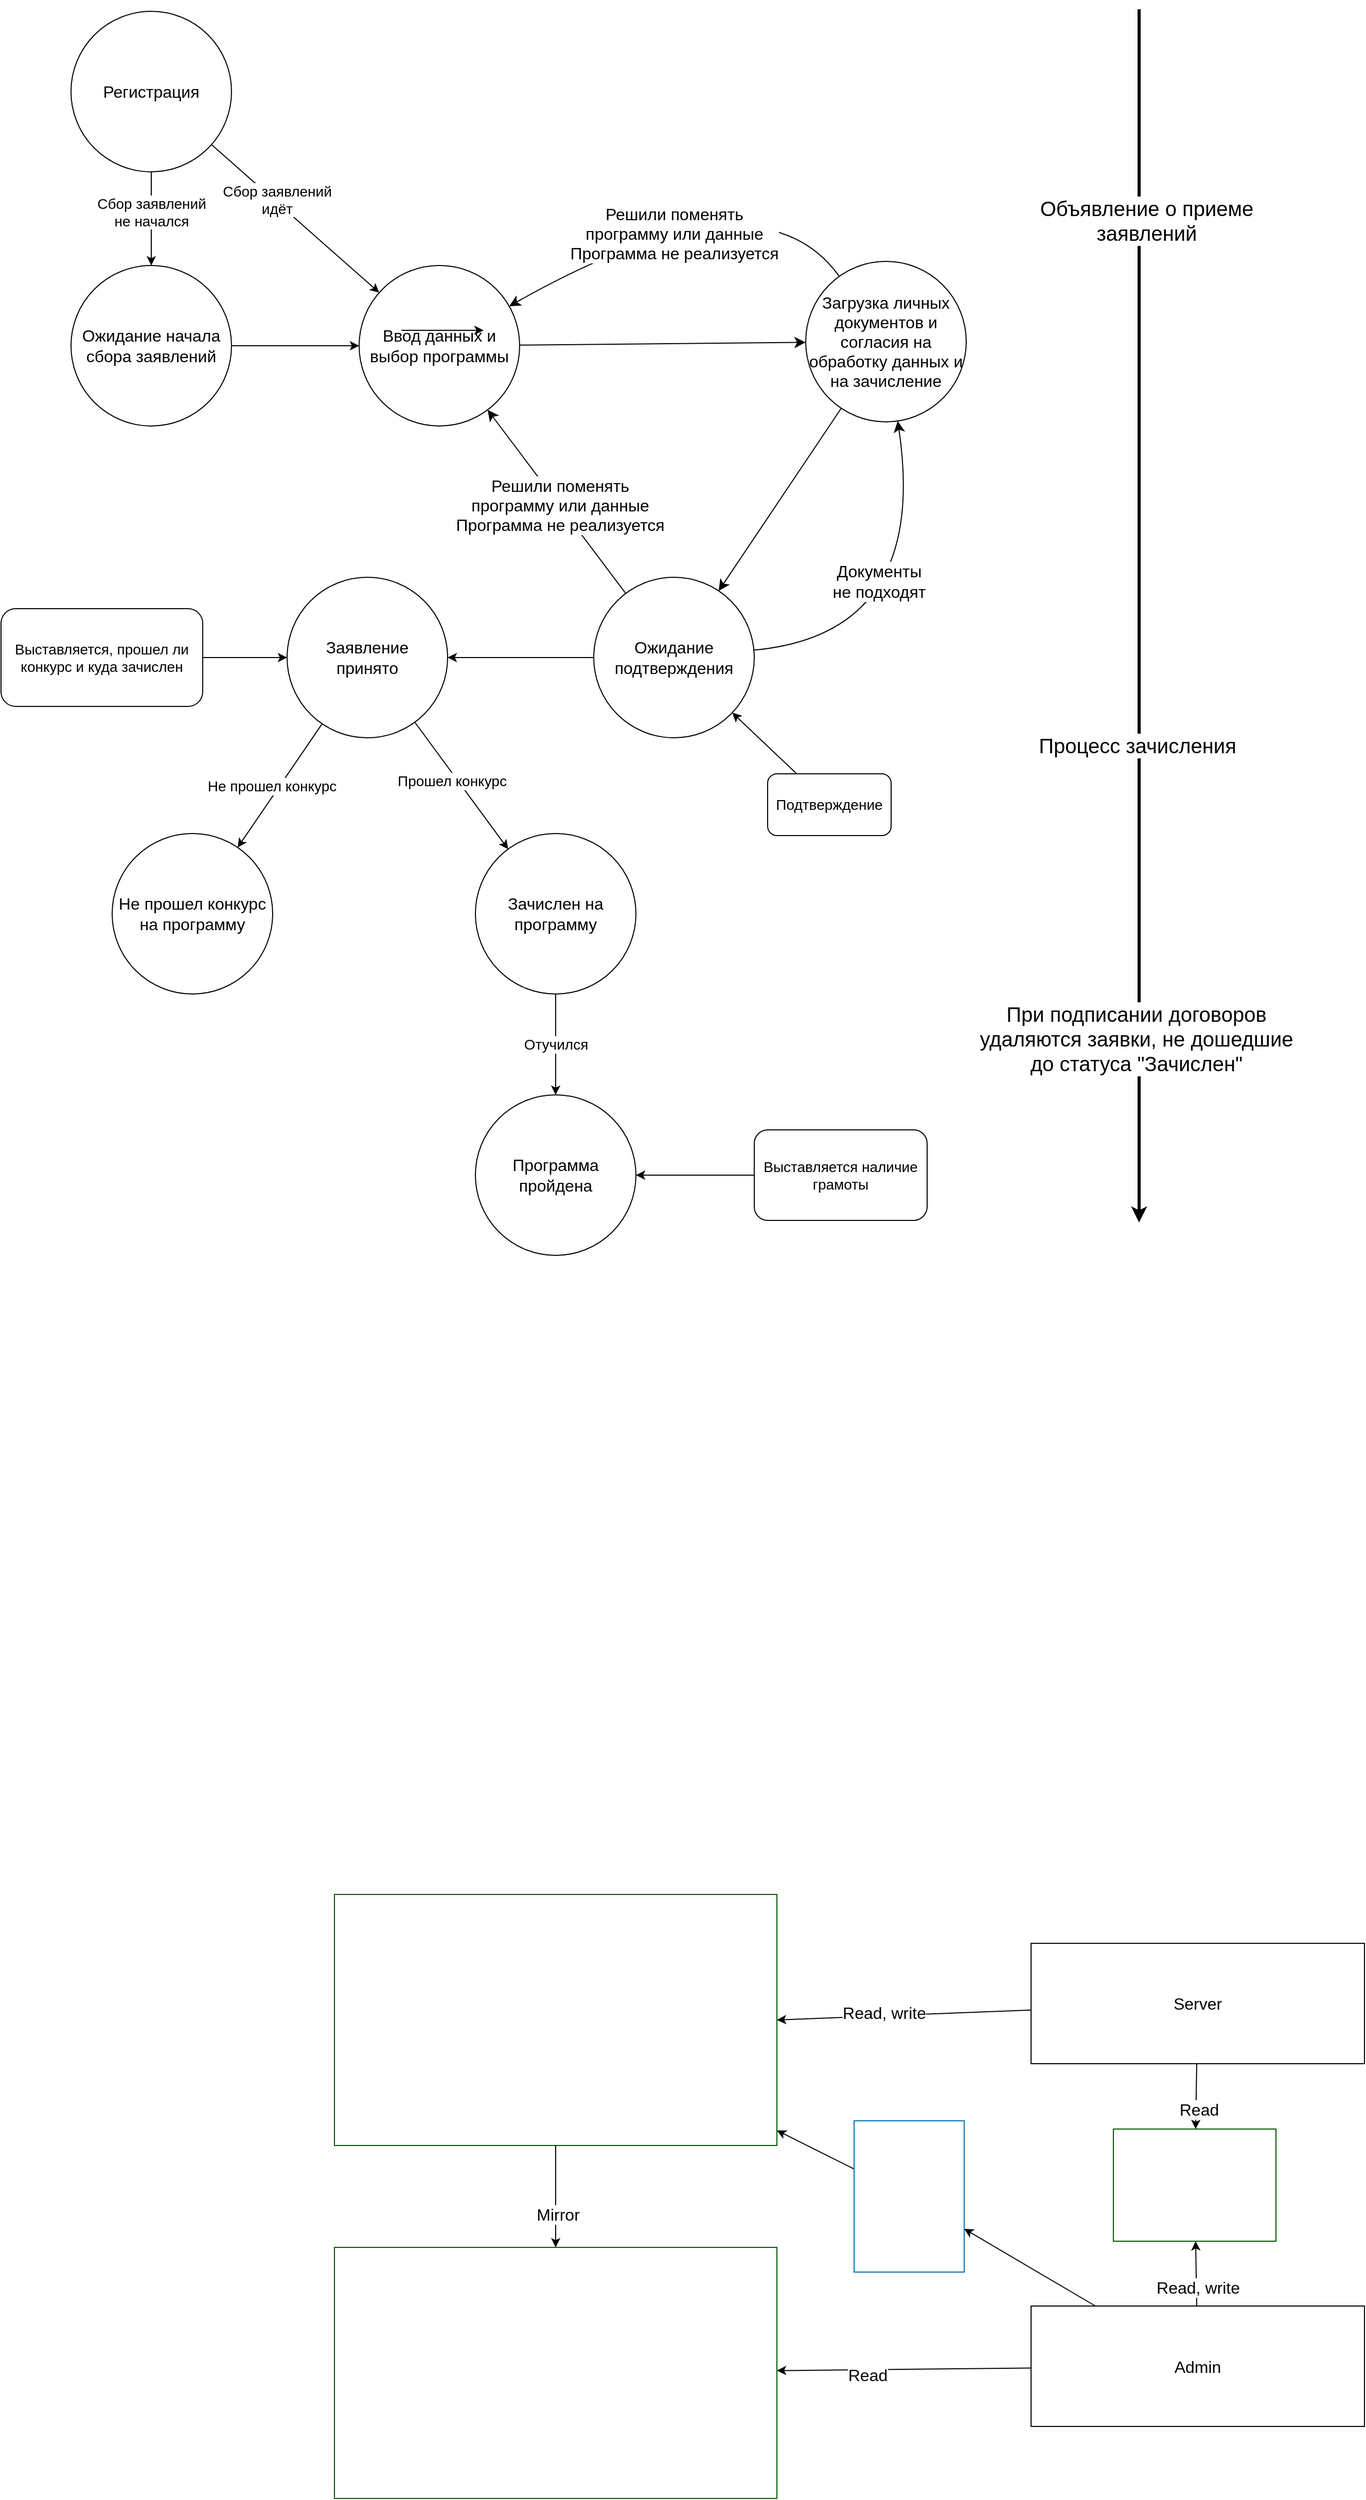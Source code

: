 <mxfile>
    <diagram name="Page-1" id="ueudMttdfkXRUOUWZ84N">
        <mxGraphModel dx="1161" dy="662" grid="0" gridSize="10" guides="1" tooltips="1" connect="1" arrows="1" fold="1" page="0" pageScale="1" pageWidth="827" pageHeight="1169" math="0" shadow="0">
            <root>
                <mxCell id="0"/>
                <mxCell id="1" parent="0"/>
                <mxCell id="8" value="" style="edgeStyle=none;html=1;fontColor=#636363;" parent="1" source="43LiqmM4n7OlOn9uRI8I-2" target="7" edge="1">
                    <mxGeometry relative="1" as="geometry"/>
                </mxCell>
                <mxCell id="11" value="Сбор заявлений&lt;br style=&quot;font-size: 14px;&quot;&gt;не начался" style="edgeLabel;html=1;align=center;verticalAlign=middle;resizable=0;points=[];fontColor=#000000;fontSize=14;" parent="8" vertex="1" connectable="0">
                    <mxGeometry x="-0.4" y="-1" relative="1" as="geometry">
                        <mxPoint x="1" y="11" as="offset"/>
                    </mxGeometry>
                </mxCell>
                <mxCell id="10" value="" style="edgeStyle=none;html=1;fontColor=#000000;" parent="1" source="43LiqmM4n7OlOn9uRI8I-2" target="43LiqmM4n7OlOn9uRI8I-8" edge="1">
                    <mxGeometry relative="1" as="geometry"/>
                </mxCell>
                <mxCell id="13" value="Сбор заявлений&lt;br style=&quot;border-color: var(--border-color); font-size: 14px;&quot;&gt;идёт" style="edgeLabel;html=1;align=center;verticalAlign=middle;resizable=0;points=[];fontColor=#000000;fontSize=14;" parent="10" vertex="1" connectable="0">
                    <mxGeometry x="-0.245" y="2" relative="1" as="geometry">
                        <mxPoint as="offset"/>
                    </mxGeometry>
                </mxCell>
                <mxCell id="43LiqmM4n7OlOn9uRI8I-2" value="Регистрация" style="ellipse;whiteSpace=wrap;html=1;aspect=fixed;fontSize=16;" parent="1" vertex="1">
                    <mxGeometry x="55" y="21" width="156" height="156" as="geometry"/>
                </mxCell>
                <mxCell id="43LiqmM4n7OlOn9uRI8I-11" value="" style="edgeStyle=none;curved=1;rounded=0;orthogonalLoop=1;jettySize=auto;html=1;fontSize=12;startSize=8;endSize=8;" parent="1" source="43LiqmM4n7OlOn9uRI8I-8" target="43LiqmM4n7OlOn9uRI8I-10" edge="1">
                    <mxGeometry relative="1" as="geometry"/>
                </mxCell>
                <mxCell id="43LiqmM4n7OlOn9uRI8I-8" value="Ввод данных и выбор программы" style="ellipse;whiteSpace=wrap;html=1;aspect=fixed;fontSize=16;" parent="1" vertex="1">
                    <mxGeometry x="335" y="268" width="156" height="156" as="geometry"/>
                </mxCell>
                <mxCell id="43LiqmM4n7OlOn9uRI8I-13" value="" style="edgeStyle=none;curved=1;rounded=0;orthogonalLoop=1;jettySize=auto;html=1;fontSize=12;startSize=8;endSize=8;" parent="1" source="43LiqmM4n7OlOn9uRI8I-10" target="43LiqmM4n7OlOn9uRI8I-20" edge="1">
                    <mxGeometry relative="1" as="geometry">
                        <mxPoint x="847.0" y="576" as="targetPoint"/>
                    </mxGeometry>
                </mxCell>
                <mxCell id="43LiqmM4n7OlOn9uRI8I-30" value="" style="edgeStyle=none;curved=1;rounded=0;orthogonalLoop=1;jettySize=auto;html=1;fontSize=12;startSize=8;endSize=8;" parent="1" source="43LiqmM4n7OlOn9uRI8I-10" target="43LiqmM4n7OlOn9uRI8I-8" edge="1">
                    <mxGeometry relative="1" as="geometry">
                        <mxPoint x="596" y="157" as="targetPoint"/>
                        <Array as="points">
                            <mxPoint x="724" y="170"/>
                        </Array>
                    </mxGeometry>
                </mxCell>
                <mxCell id="43LiqmM4n7OlOn9uRI8I-31" value="&lt;div&gt;Решили поменять &lt;br&gt;&lt;/div&gt;&lt;div&gt;программу или данные&lt;br&gt;Программа не реализуется&lt;/div&gt;" style="edgeLabel;html=1;align=center;verticalAlign=middle;resizable=0;points=[];fontSize=16;" parent="43LiqmM4n7OlOn9uRI8I-30" vertex="1" connectable="0">
                    <mxGeometry x="0.157" y="17" relative="1" as="geometry">
                        <mxPoint as="offset"/>
                    </mxGeometry>
                </mxCell>
                <mxCell id="43LiqmM4n7OlOn9uRI8I-10" value="Загрузка личных документов и согласия на обработку данных и на зачисление" style="ellipse;whiteSpace=wrap;html=1;aspect=fixed;fontSize=16;" parent="1" vertex="1">
                    <mxGeometry x="769" y="264" width="156" height="156" as="geometry"/>
                </mxCell>
                <mxCell id="43LiqmM4n7OlOn9uRI8I-32" value="" style="edgeStyle=none;curved=1;rounded=0;orthogonalLoop=1;jettySize=auto;html=1;fontSize=12;startSize=8;endSize=8;" parent="1" source="43LiqmM4n7OlOn9uRI8I-20" target="43LiqmM4n7OlOn9uRI8I-8" edge="1">
                    <mxGeometry relative="1" as="geometry"/>
                </mxCell>
                <mxCell id="43LiqmM4n7OlOn9uRI8I-33" value="&lt;div&gt;Решили поменять &lt;br&gt;&lt;/div&gt;&lt;div&gt;программу или данные&lt;br&gt;Программа не реализуется&lt;/div&gt;" style="edgeLabel;html=1;align=center;verticalAlign=middle;resizable=0;points=[];fontSize=16;" parent="43LiqmM4n7OlOn9uRI8I-32" vertex="1" connectable="0">
                    <mxGeometry x="-0.038" relative="1" as="geometry">
                        <mxPoint as="offset"/>
                    </mxGeometry>
                </mxCell>
                <mxCell id="43LiqmM4n7OlOn9uRI8I-35" value="" style="edgeStyle=none;curved=1;rounded=0;orthogonalLoop=1;jettySize=auto;html=1;fontSize=12;startSize=8;endSize=8;" parent="1" source="43LiqmM4n7OlOn9uRI8I-20" target="43LiqmM4n7OlOn9uRI8I-10" edge="1">
                    <mxGeometry relative="1" as="geometry">
                        <mxPoint x="839.0" y="649" as="targetPoint"/>
                        <Array as="points">
                            <mxPoint x="889" y="626"/>
                        </Array>
                    </mxGeometry>
                </mxCell>
                <mxCell id="43LiqmM4n7OlOn9uRI8I-36" value="&lt;div&gt;Документы&lt;/div&gt;&lt;div&gt;не подходят&lt;br&gt;&lt;/div&gt;" style="edgeLabel;html=1;align=center;verticalAlign=middle;resizable=0;points=[];fontSize=16;" parent="43LiqmM4n7OlOn9uRI8I-35" vertex="1" connectable="0">
                    <mxGeometry x="0.202" y="41" relative="1" as="geometry">
                        <mxPoint as="offset"/>
                    </mxGeometry>
                </mxCell>
                <mxCell id="4" value="" style="edgeStyle=none;html=1;" parent="1" source="43LiqmM4n7OlOn9uRI8I-20" target="3" edge="1">
                    <mxGeometry relative="1" as="geometry"/>
                </mxCell>
                <mxCell id="43LiqmM4n7OlOn9uRI8I-20" value="Ожидание подтверждения" style="ellipse;whiteSpace=wrap;html=1;aspect=fixed;fontSize=16;" parent="1" vertex="1">
                    <mxGeometry x="563" y="571" width="156" height="156" as="geometry"/>
                </mxCell>
                <mxCell id="15" value="" style="edgeStyle=none;html=1;fontSize=14;fontColor=#000000;" parent="1" source="3" target="14" edge="1">
                    <mxGeometry relative="1" as="geometry"/>
                </mxCell>
                <mxCell id="19" value="Прошел конкурс" style="edgeLabel;html=1;align=center;verticalAlign=middle;resizable=0;points=[];fontSize=14;fontColor=#000000;" parent="15" vertex="1" connectable="0">
                    <mxGeometry x="-0.388" y="-3" relative="1" as="geometry">
                        <mxPoint x="10" y="17" as="offset"/>
                    </mxGeometry>
                </mxCell>
                <mxCell id="17" value="" style="edgeStyle=none;html=1;fontSize=14;fontColor=#000000;" parent="1" source="3" target="16" edge="1">
                    <mxGeometry relative="1" as="geometry"/>
                </mxCell>
                <mxCell id="18" value="Не прошел конкурс" style="edgeLabel;html=1;align=center;verticalAlign=middle;resizable=0;points=[];fontSize=14;fontColor=#000000;" parent="17" vertex="1" connectable="0">
                    <mxGeometry x="0.476" y="3" relative="1" as="geometry">
                        <mxPoint x="9" y="-30" as="offset"/>
                    </mxGeometry>
                </mxCell>
                <mxCell id="3" value="Заявление&lt;br&gt;принято" style="ellipse;whiteSpace=wrap;html=1;aspect=fixed;fontSize=16;" parent="1" vertex="1">
                    <mxGeometry x="265" y="571" width="156" height="156" as="geometry"/>
                </mxCell>
                <mxCell id="9" value="" style="edgeStyle=none;html=1;fontColor=#000000;" parent="1" source="7" target="43LiqmM4n7OlOn9uRI8I-8" edge="1">
                    <mxGeometry relative="1" as="geometry"/>
                </mxCell>
                <mxCell id="7" value="Ожидание начала сбора заявлений" style="ellipse;whiteSpace=wrap;html=1;aspect=fixed;fontSize=16;" parent="1" vertex="1">
                    <mxGeometry x="55" y="268" width="156" height="156" as="geometry"/>
                </mxCell>
                <mxCell id="24" value="" style="edgeStyle=none;html=1;fontSize=14;fontColor=#000000;" parent="1" source="14" target="23" edge="1">
                    <mxGeometry relative="1" as="geometry"/>
                </mxCell>
                <mxCell id="27" value="Отучился" style="edgeLabel;html=1;align=center;verticalAlign=middle;resizable=0;points=[];fontSize=14;fontColor=#000000;rotation=0;" parent="24" vertex="1" connectable="0">
                    <mxGeometry x="-0.26" y="-2" relative="1" as="geometry">
                        <mxPoint x="2" y="12" as="offset"/>
                    </mxGeometry>
                </mxCell>
                <mxCell id="14" value="Зачислен на программу" style="ellipse;whiteSpace=wrap;html=1;aspect=fixed;fontSize=16;" parent="1" vertex="1">
                    <mxGeometry x="448" y="820" width="156" height="156" as="geometry"/>
                </mxCell>
                <mxCell id="16" value="Не прошел конкурс на программу" style="ellipse;whiteSpace=wrap;html=1;aspect=fixed;fontSize=16;" parent="1" vertex="1">
                    <mxGeometry x="95" y="820" width="156" height="156" as="geometry"/>
                </mxCell>
                <mxCell id="23" value="Программа пройдена" style="ellipse;whiteSpace=wrap;html=1;aspect=fixed;fontSize=16;" parent="1" vertex="1">
                    <mxGeometry x="448" y="1074" width="156" height="156" as="geometry"/>
                </mxCell>
                <mxCell id="31" value="" style="edgeStyle=none;html=1;fontSize=14;fontColor=#000000;" parent="1" source="30" target="23" edge="1">
                    <mxGeometry relative="1" as="geometry"/>
                </mxCell>
                <mxCell id="30" value="Выставляется наличие грамоты" style="rounded=1;whiteSpace=wrap;html=1;fontSize=14;fontColor=#000000;" parent="1" vertex="1">
                    <mxGeometry x="719" y="1108" width="168" height="88" as="geometry"/>
                </mxCell>
                <mxCell id="34" value="" style="edgeStyle=none;html=1;fontSize=14;fontColor=#000000;" parent="1" source="33" target="43LiqmM4n7OlOn9uRI8I-20" edge="1">
                    <mxGeometry relative="1" as="geometry"/>
                </mxCell>
                <mxCell id="33" value="Подтверждение" style="rounded=1;whiteSpace=wrap;html=1;fontSize=14;fontColor=#000000;" parent="1" vertex="1">
                    <mxGeometry x="732" y="762" width="120" height="60" as="geometry"/>
                </mxCell>
                <mxCell id="36" value="" style="edgeStyle=none;html=1;fontSize=14;fontColor=#000000;" parent="1" source="35" target="3" edge="1">
                    <mxGeometry relative="1" as="geometry"/>
                </mxCell>
                <mxCell id="35" value="Выставляется, прошел ли конкурс и куда зачислен" style="rounded=1;whiteSpace=wrap;html=1;fontSize=14;fontColor=#000000;" parent="1" vertex="1">
                    <mxGeometry x="-13" y="601.5" width="196" height="95" as="geometry"/>
                </mxCell>
                <mxCell id="37" value="" style="endArrow=classic;html=1;fontSize=14;fontColor=#000000;strokeWidth=3;" parent="1" edge="1">
                    <mxGeometry width="50" height="50" relative="1" as="geometry">
                        <mxPoint x="1093" y="19" as="sourcePoint"/>
                        <mxPoint x="1093" y="1198" as="targetPoint"/>
                    </mxGeometry>
                </mxCell>
                <mxCell id="39" value="&lt;font style=&quot;font-size: 20px;&quot;&gt;Объявление о приеме&lt;br&gt;заявлений&lt;/font&gt;" style="edgeLabel;html=1;align=center;verticalAlign=middle;resizable=0;points=[];fontSize=14;fontColor=#000000;" parent="37" vertex="1" connectable="0">
                    <mxGeometry x="-0.515" relative="1" as="geometry">
                        <mxPoint x="7" y="-81" as="offset"/>
                    </mxGeometry>
                </mxCell>
                <mxCell id="40" value="Процесс зачисления" style="edgeLabel;html=1;align=center;verticalAlign=middle;resizable=0;points=[];fontSize=20;fontColor=#000000;" parent="37" vertex="1" connectable="0">
                    <mxGeometry x="0.194" y="-2" relative="1" as="geometry">
                        <mxPoint y="11" as="offset"/>
                    </mxGeometry>
                </mxCell>
                <mxCell id="41" value="При подписании договоров&lt;br&gt;удаляются заявки, не дошедшие&lt;br&gt;до статуса &quot;Зачислен&quot;" style="edgeLabel;html=1;align=center;verticalAlign=middle;resizable=0;points=[];fontSize=20;fontColor=#000000;" parent="37" vertex="1" connectable="0">
                    <mxGeometry x="0.695" y="-3" relative="1" as="geometry">
                        <mxPoint y="1" as="offset"/>
                    </mxGeometry>
                </mxCell>
                <mxCell id="49" value="&lt;font style=&quot;font-size: 16px;&quot;&gt;Google Sheet&lt;br&gt;&lt;br&gt;users (no password)&lt;br&gt;&lt;/font&gt;" style="rounded=0;whiteSpace=wrap;html=1;fillColor=none;strokeColor=#005700;fontColor=#ffffff;" parent="1" vertex="1">
                    <mxGeometry x="311" y="2194" width="430" height="244" as="geometry"/>
                </mxCell>
                <mxCell id="53" value="" style="edgeStyle=none;html=1;fontSize=16;entryX=1;entryY=0.5;entryDx=0;entryDy=0;" parent="1" source="51" target="57" edge="1">
                    <mxGeometry relative="1" as="geometry"/>
                </mxCell>
                <mxCell id="55" value="Read, write" style="edgeLabel;html=1;align=center;verticalAlign=middle;resizable=0;points=[];fontSize=16;" parent="53" vertex="1" connectable="0">
                    <mxGeometry x="0.156" y="-3" relative="1" as="geometry">
                        <mxPoint as="offset"/>
                    </mxGeometry>
                </mxCell>
                <mxCell id="62" value="" style="edgeStyle=none;html=1;fontSize=16;" parent="1" source="51" target="61" edge="1">
                    <mxGeometry relative="1" as="geometry"/>
                </mxCell>
                <mxCell id="63" value="Read" style="edgeLabel;html=1;align=center;verticalAlign=middle;resizable=0;points=[];fontSize=16;" parent="62" vertex="1" connectable="0">
                    <mxGeometry x="0.411" y="3" relative="1" as="geometry">
                        <mxPoint y="-1" as="offset"/>
                    </mxGeometry>
                </mxCell>
                <mxCell id="51" value="Server" style="rounded=0;whiteSpace=wrap;html=1;fontSize=16;fillColor=none;" parent="1" vertex="1">
                    <mxGeometry x="988" y="1898.5" width="324" height="117" as="geometry"/>
                </mxCell>
                <mxCell id="54" value="" style="edgeStyle=none;html=1;fontSize=16;" parent="1" source="52" target="49" edge="1">
                    <mxGeometry relative="1" as="geometry"/>
                </mxCell>
                <mxCell id="56" value="Read" style="edgeLabel;html=1;align=center;verticalAlign=middle;resizable=0;points=[];fontSize=16;" parent="54" vertex="1" connectable="0">
                    <mxGeometry x="0.293" y="5" relative="1" as="geometry">
                        <mxPoint as="offset"/>
                    </mxGeometry>
                </mxCell>
                <mxCell id="64" value="" style="edgeStyle=none;html=1;fontSize=16;" parent="1" source="52" target="61" edge="1">
                    <mxGeometry relative="1" as="geometry"/>
                </mxCell>
                <mxCell id="65" value="Read, write" style="edgeLabel;html=1;align=center;verticalAlign=middle;resizable=0;points=[];fontSize=16;" parent="64" vertex="1" connectable="0">
                    <mxGeometry x="-0.408" y="-1" relative="1" as="geometry">
                        <mxPoint as="offset"/>
                    </mxGeometry>
                </mxCell>
                <mxCell id="69" value="" style="edgeStyle=none;html=1;fontSize=16;" parent="1" source="52" target="67" edge="1">
                    <mxGeometry relative="1" as="geometry"/>
                </mxCell>
                <mxCell id="52" value="Admin" style="rounded=0;whiteSpace=wrap;html=1;fontSize=16;fillColor=none;" parent="1" vertex="1">
                    <mxGeometry x="988" y="2251" width="324" height="117" as="geometry"/>
                </mxCell>
                <mxCell id="59" value="" style="edgeStyle=none;html=1;fontSize=16;" parent="1" source="57" target="49" edge="1">
                    <mxGeometry relative="1" as="geometry"/>
                </mxCell>
                <mxCell id="60" value="Mirror" style="edgeLabel;html=1;align=center;verticalAlign=middle;resizable=0;points=[];fontSize=16;" parent="59" vertex="1" connectable="0">
                    <mxGeometry x="0.343" y="2" relative="1" as="geometry">
                        <mxPoint as="offset"/>
                    </mxGeometry>
                </mxCell>
                <mxCell id="57" value="&lt;font style=&quot;font-size: 16px;&quot;&gt;MongoDB&lt;br&gt;&lt;br&gt;users&lt;br&gt;tokens&lt;br&gt;&lt;/font&gt;" style="rounded=0;whiteSpace=wrap;html=1;fillColor=none;strokeColor=#005700;fontColor=#ffffff;" parent="1" vertex="1">
                    <mxGeometry x="311" y="1851" width="430" height="244" as="geometry"/>
                </mxCell>
                <mxCell id="61" value="&lt;font style=&quot;font-size: 16px;&quot;&gt;Google Sheet&lt;br&gt;&lt;br&gt;config, states&lt;br&gt;&lt;/font&gt;" style="rounded=0;whiteSpace=wrap;html=1;fillColor=none;strokeColor=#005700;fontColor=#ffffff;" parent="1" vertex="1">
                    <mxGeometry x="1068" y="2079" width="158" height="109" as="geometry"/>
                </mxCell>
                <mxCell id="70" value="" style="edgeStyle=none;html=1;fontSize=16;" parent="1" source="67" target="57" edge="1">
                    <mxGeometry relative="1" as="geometry"/>
                </mxCell>
                <mxCell id="67" value="Update, delete user util&lt;br&gt;&lt;br&gt;Accept / deny docs util" style="rounded=0;whiteSpace=wrap;html=1;fontSize=16;fillColor=none;fontColor=#ffffff;strokeColor=#006EAF;" parent="1" vertex="1">
                    <mxGeometry x="816" y="2071" width="107" height="147" as="geometry"/>
                </mxCell>
                <mxCell id="71" value="" style="edgeStyle=none;orthogonalLoop=1;jettySize=auto;html=1;" edge="1" parent="1">
                    <mxGeometry width="80" relative="1" as="geometry">
                        <mxPoint x="376" y="331" as="sourcePoint"/>
                        <mxPoint x="456" y="331" as="targetPoint"/>
                        <Array as="points"/>
                    </mxGeometry>
                </mxCell>
            </root>
        </mxGraphModel>
    </diagram>
</mxfile>